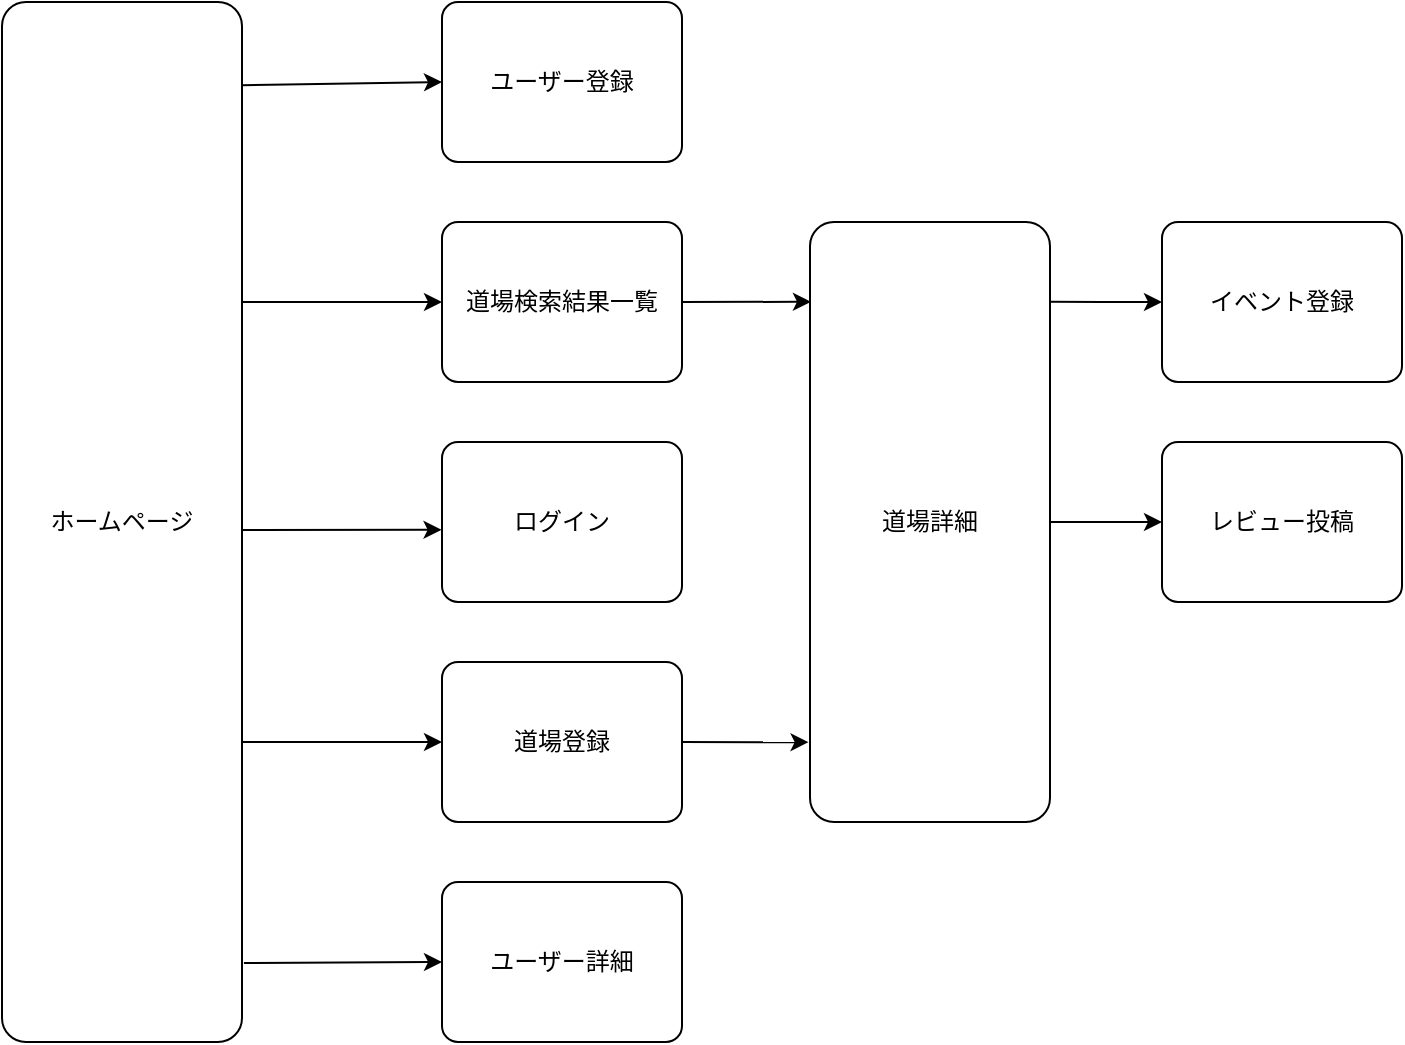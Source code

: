 <mxfile>
    <diagram id="Unywsl6azoq0lbVkXl5w" name="ページ1">
        <mxGraphModel dx="862" dy="640" grid="1" gridSize="10" guides="1" tooltips="1" connect="1" arrows="1" fold="1" page="1" pageScale="1" pageWidth="827" pageHeight="1169" math="0" shadow="0">
            <root>
                <mxCell id="0"/>
                <mxCell id="1" parent="0"/>
                <mxCell id="66" style="edgeStyle=none;html=1;entryX=0;entryY=0.5;entryDx=0;entryDy=0;" edge="1" parent="1" target="7">
                    <mxGeometry relative="1" as="geometry">
                        <mxPoint x="130" y="160" as="sourcePoint"/>
                        <Array as="points"/>
                    </mxGeometry>
                </mxCell>
                <mxCell id="67" style="edgeStyle=none;html=1;entryX=-0.002;entryY=0.549;entryDx=0;entryDy=0;entryPerimeter=0;" edge="1" parent="1" target="23">
                    <mxGeometry relative="1" as="geometry">
                        <mxPoint x="130" y="274" as="sourcePoint"/>
                        <Array as="points"/>
                    </mxGeometry>
                </mxCell>
                <mxCell id="70" style="edgeStyle=none;html=1;exitX=0.998;exitY=0.08;exitDx=0;exitDy=0;entryX=0;entryY=0.5;entryDx=0;entryDy=0;exitPerimeter=0;" edge="1" parent="1" source="6" target="8">
                    <mxGeometry relative="1" as="geometry"/>
                </mxCell>
                <mxCell id="73" style="edgeStyle=none;html=1;entryX=0;entryY=0.5;entryDx=0;entryDy=0;" edge="1" parent="1" target="10">
                    <mxGeometry relative="1" as="geometry">
                        <mxPoint x="130" y="380" as="sourcePoint"/>
                    </mxGeometry>
                </mxCell>
                <mxCell id="74" style="edgeStyle=none;html=1;exitX=1.008;exitY=0.924;exitDx=0;exitDy=0;entryX=0;entryY=0.5;entryDx=0;entryDy=0;exitPerimeter=0;" edge="1" parent="1" source="6" target="9">
                    <mxGeometry relative="1" as="geometry"/>
                </mxCell>
                <mxCell id="6" value="ホームページ" style="rounded=1;arcSize=10;whiteSpace=wrap;html=1;align=center;" vertex="1" parent="1">
                    <mxGeometry x="10" y="10" width="120" height="520" as="geometry"/>
                </mxCell>
                <mxCell id="78" style="edgeStyle=none;html=1;exitX=1;exitY=0.5;exitDx=0;exitDy=0;entryX=0.004;entryY=0.133;entryDx=0;entryDy=0;entryPerimeter=0;" edge="1" parent="1" source="7" target="11">
                    <mxGeometry relative="1" as="geometry"/>
                </mxCell>
                <mxCell id="7" value="道場検索結果一覧" style="rounded=1;arcSize=10;whiteSpace=wrap;html=1;align=center;" vertex="1" parent="1">
                    <mxGeometry x="230" y="120" width="120" height="80" as="geometry"/>
                </mxCell>
                <mxCell id="9" value="ユーザー詳細" style="rounded=1;arcSize=10;whiteSpace=wrap;html=1;align=center;" vertex="1" parent="1">
                    <mxGeometry x="230" y="450" width="120" height="80" as="geometry"/>
                </mxCell>
                <mxCell id="80" style="edgeStyle=none;html=1;exitX=1;exitY=0.5;exitDx=0;exitDy=0;entryX=-0.006;entryY=0.867;entryDx=0;entryDy=0;entryPerimeter=0;" edge="1" parent="1" source="10" target="11">
                    <mxGeometry relative="1" as="geometry"/>
                </mxCell>
                <mxCell id="10" value="道場登録" style="rounded=1;arcSize=10;whiteSpace=wrap;html=1;align=center;" vertex="1" parent="1">
                    <mxGeometry x="230" y="340" width="120" height="80" as="geometry"/>
                </mxCell>
                <mxCell id="77" style="edgeStyle=none;html=1;entryX=0;entryY=0.5;entryDx=0;entryDy=0;exitX=0.994;exitY=0.133;exitDx=0;exitDy=0;exitPerimeter=0;" edge="1" parent="1" source="11" target="75">
                    <mxGeometry relative="1" as="geometry">
                        <mxPoint x="540" y="160" as="sourcePoint"/>
                        <Array as="points">
                            <mxPoint x="570" y="160"/>
                        </Array>
                    </mxGeometry>
                </mxCell>
                <mxCell id="79" style="edgeStyle=none;html=1;exitX=1;exitY=0.5;exitDx=0;exitDy=0;entryX=0;entryY=0.5;entryDx=0;entryDy=0;" edge="1" parent="1" source="11" target="76">
                    <mxGeometry relative="1" as="geometry"/>
                </mxCell>
                <mxCell id="11" value="道場詳細" style="rounded=1;arcSize=10;whiteSpace=wrap;html=1;align=center;" vertex="1" parent="1">
                    <mxGeometry x="414" y="120" width="120" height="300" as="geometry"/>
                </mxCell>
                <mxCell id="23" value="ログイン" style="rounded=1;arcSize=10;whiteSpace=wrap;html=1;align=center;" vertex="1" parent="1">
                    <mxGeometry x="230" y="230" width="120" height="80" as="geometry"/>
                </mxCell>
                <mxCell id="8" value="ユーザー登録" style="rounded=1;arcSize=10;whiteSpace=wrap;html=1;align=center;" vertex="1" parent="1">
                    <mxGeometry x="230" y="10" width="120" height="80" as="geometry"/>
                </mxCell>
                <mxCell id="75" value="イベント登録" style="rounded=1;arcSize=10;whiteSpace=wrap;html=1;align=center;" vertex="1" parent="1">
                    <mxGeometry x="590" y="120" width="120" height="80" as="geometry"/>
                </mxCell>
                <mxCell id="76" value="レビュー投稿" style="rounded=1;arcSize=10;whiteSpace=wrap;html=1;align=center;" vertex="1" parent="1">
                    <mxGeometry x="590" y="230" width="120" height="80" as="geometry"/>
                </mxCell>
            </root>
        </mxGraphModel>
    </diagram>
</mxfile>